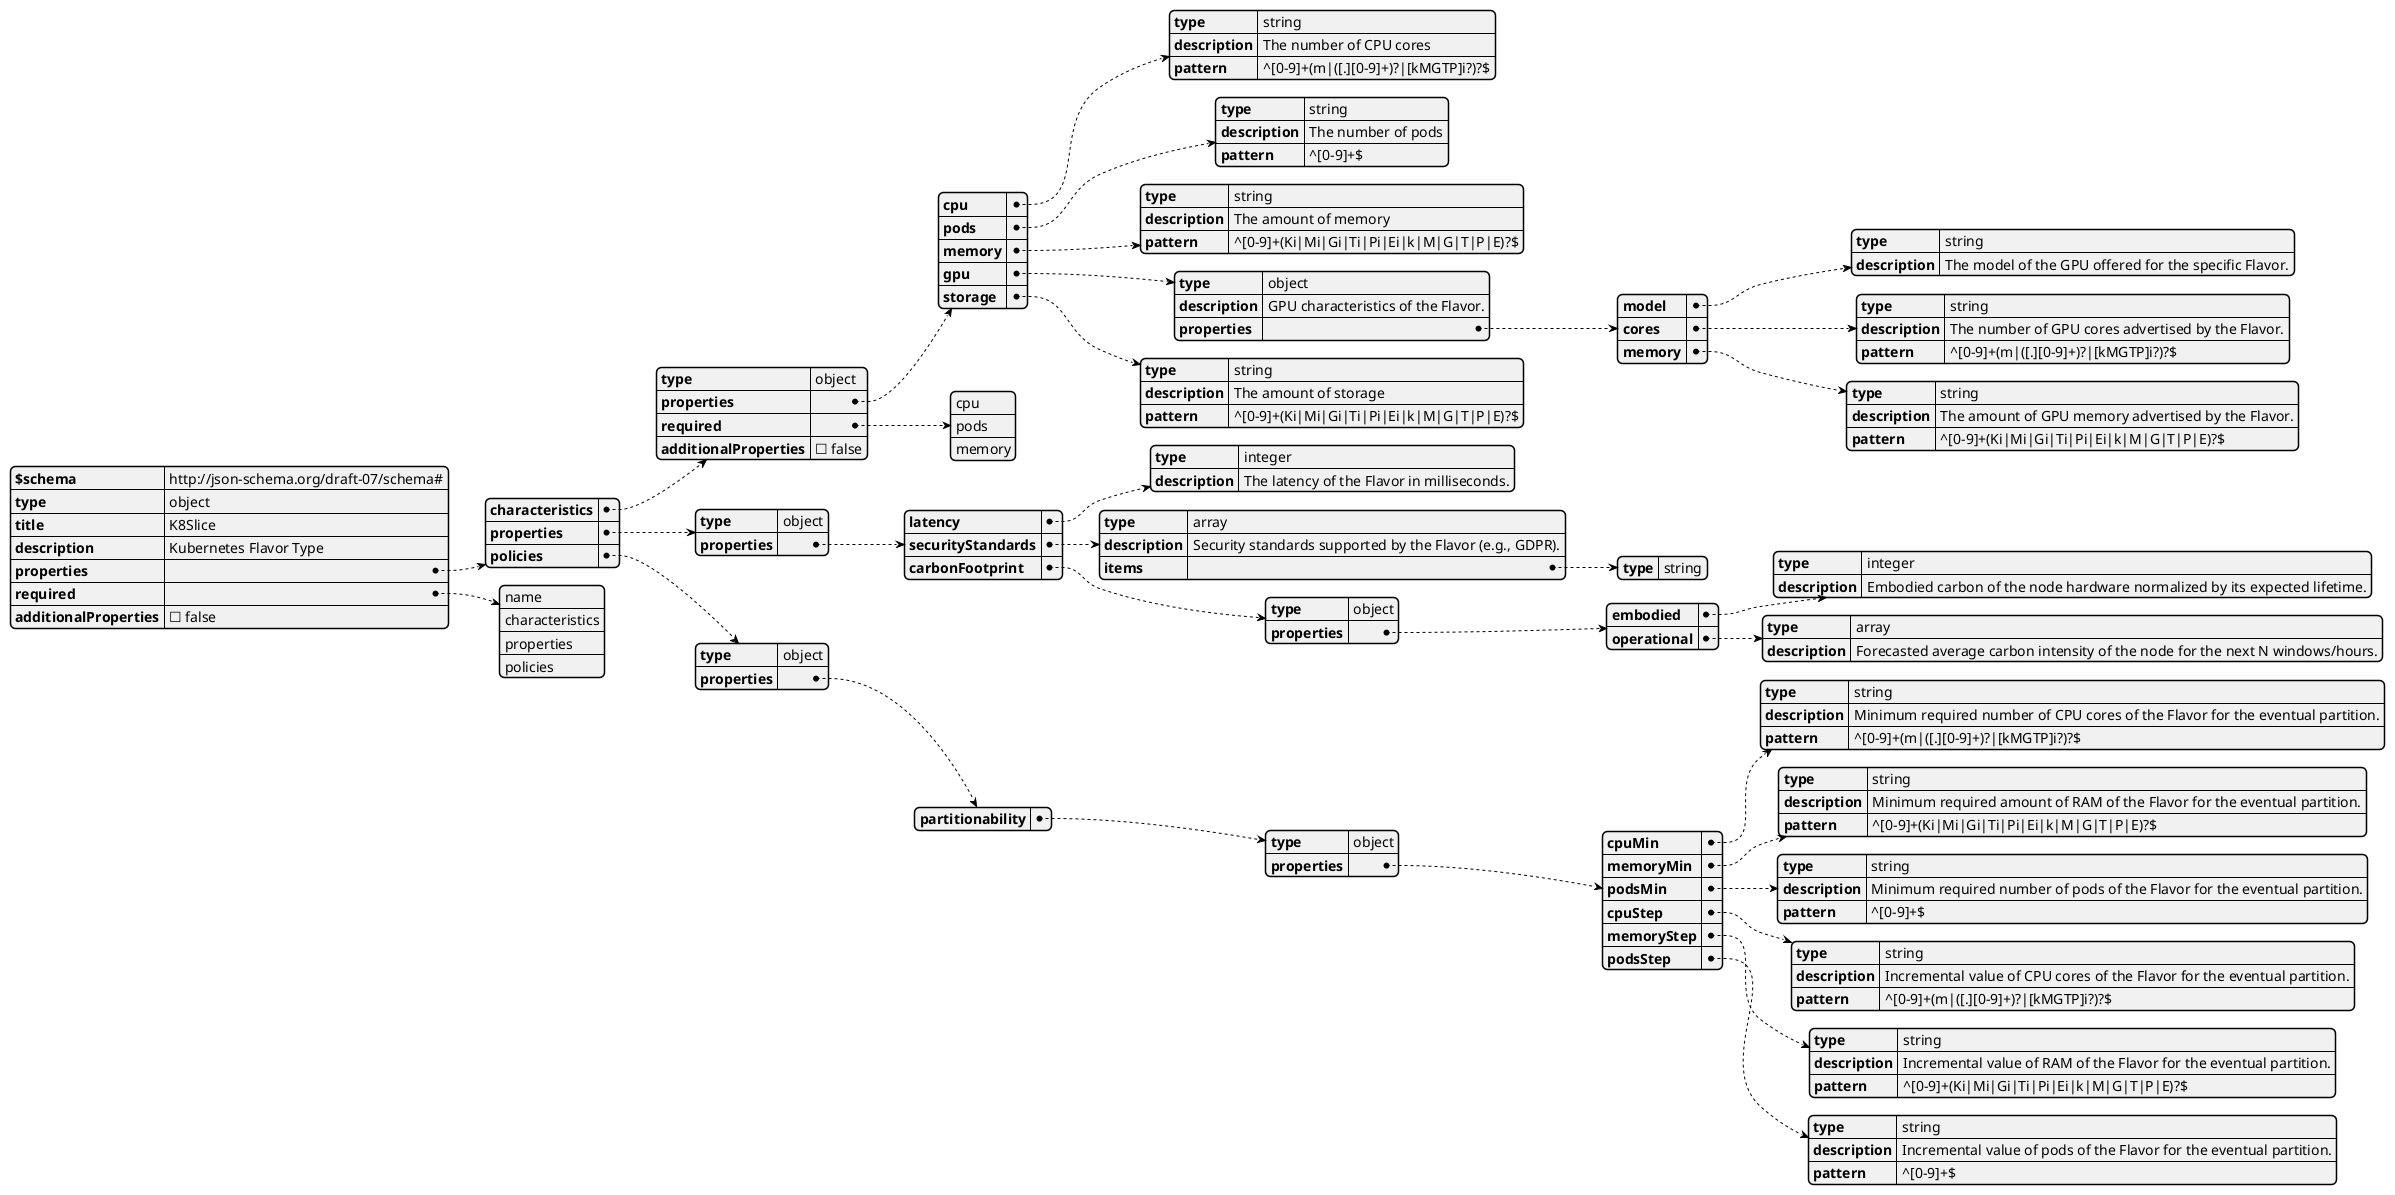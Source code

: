 @startjson
{
    "$schema": "http://json-schema.org/draft-07/schema#",
    "type": "object",
    "title": "K8Slice",
    "description": "Kubernetes Flavor Type",
    "properties": {
        "characteristics": {
            "type": "object",
            "properties": {
                "cpu": {
                    "type": "string",
                    "description": "The number of CPU cores",
                    "pattern": "^[0-9]+(m|([.][0-9]+)?|[kMGTP]i?)?$"
                },
                "pods": {
                    "type": "string",
                    "description": "The number of pods",
                    "pattern": "^[0-9]+$"
                },
                "memory": {
                    "type": "string",
                    "description": "The amount of memory",
                    "pattern": "^[0-9]+(Ki|Mi|Gi|Ti|Pi|Ei|k|M|G|T|P|E)?$"
                },
                "gpu": {
                    "type": "object",
                    "description": "GPU characteristics of the Flavor.",
                    "properties": {
                        "model" : {
                            "type": "string",
                            "description": "The model of the GPU offered for the specific Flavor."
                        },
                        "cores": {
                            "type": "string",
                            "description": "The number of GPU cores advertised by the Flavor.",
                            "pattern": "^[0-9]+(m|([.][0-9]+)?|[kMGTP]i?)?$"
                        },
                        "memory": {
                            "type": "string",
                            "description": "The amount of GPU memory advertised by the Flavor.",
                            "pattern": "^[0-9]+(Ki|Mi|Gi|Ti|Pi|Ei|k|M|G|T|P|E)?$"
                        }
                    }
                },
                "storage": {
                    "type": "string",
                    "description": "The amount of storage",
                    "pattern": "^[0-9]+(Ki|Mi|Gi|Ti|Pi|Ei|k|M|G|T|P|E)?$"
                }
            },
            "required": ["cpu", "pods", "memory"],
            "additionalProperties": false
        },
        "properties": {
            "type": "object",
            "properties": {
                "latency": {
                    "type": "integer",
                    "description": "The latency of the Flavor in milliseconds."
                },
                "securityStandards": {
                    "type": "array",
                    "description": "Security standards supported by the Flavor (e.g., GDPR).",
                    "items": {
                        "type": "string"
                    }
                },
                "carbonFootprint": {
                    "type": "object",
                    "properties": {
                        "embodied": {
                            "type": "integer",
                            "description": "Embodied carbon of the node hardware normalized by its expected lifetime."
                        },
                        "operational": {
                            "type": "array",
                            "description": "Forecasted average carbon intensity of the node for the next N windows/hours."
                        }
                    }
                }
            }
        },
        "policies": {
            "type": "object",
            "properties": {
                "partitionability": {
                    "type": "object",
                    "properties": {
                        "cpuMin": {
                            "type": "string",
                            "description": "Minimum required number of CPU cores of the Flavor for the eventual partition.",
                            "pattern": "^[0-9]+(m|([.][0-9]+)?|[kMGTP]i?)?$"
                        },
                        "memoryMin": {
                            "type": "string",
                            "description": "Minimum required amount of RAM of the Flavor for the eventual partition.",
                            "pattern": "^[0-9]+(Ki|Mi|Gi|Ti|Pi|Ei|k|M|G|T|P|E)?$"
                        },
                        "podsMin": {
                            "type": "string",
                            "description": "Minimum required number of pods of the Flavor for the eventual partition.",
                            "pattern": "^[0-9]+$"
                        },
                        "cpuStep": {
                            "type": "string",
                            "description": "Incremental value of CPU cores of the Flavor for the eventual partition.",
                            "pattern": "^[0-9]+(m|([.][0-9]+)?|[kMGTP]i?)?$"
                        },
                        "memoryStep": {
                            "type": "string",
                            "description": "Incremental value of RAM of the Flavor for the eventual partition.",
                            "pattern": "^[0-9]+(Ki|Mi|Gi|Ti|Pi|Ei|k|M|G|T|P|E)?$"
                        },
                        "podsStep": {
                            "type": "string",
                            "description": "Incremental value of pods of the Flavor for the eventual partition.",
                            "pattern": "^[0-9]+$"
                        }
                    }
                }
            }
        }
    },
    "required": ["name", "characteristics", "properties", "policies"],
    "additionalProperties": false
}
@endjson
